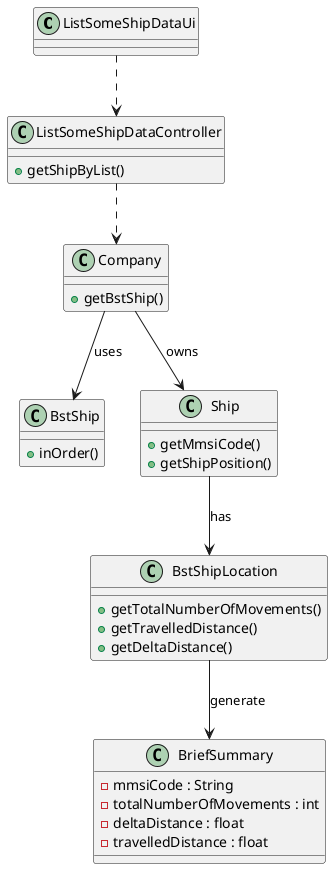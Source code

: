 @startuml
'https://plantuml.com/use-case-diagram

class ListSomeShipDataUi{

}
class ListSomeShipDataController{
+ getShipByList()
}
class Company{
+ getBstShip()

}
class BstShip{
+ inOrder()
}
class Ship{
+ getMmsiCode()
+ getShipPosition()
}
class BstShipLocation{
+ getTotalNumberOfMovements()
+ getTravelledDistance()
+ getDeltaDistance()
}

class BriefSummary{
- mmsiCode : String
- totalNumberOfMovements : int
- deltaDistance : float
- travelledDistance : float
}


ListSomeShipDataUi ..> ListSomeShipDataController
ListSomeShipDataController ..> Company
Company --> Ship : owns
Company --> BstShip : uses
Ship --> BstShipLocation : has
BstShipLocation --> BriefSummary : generate

@enduml